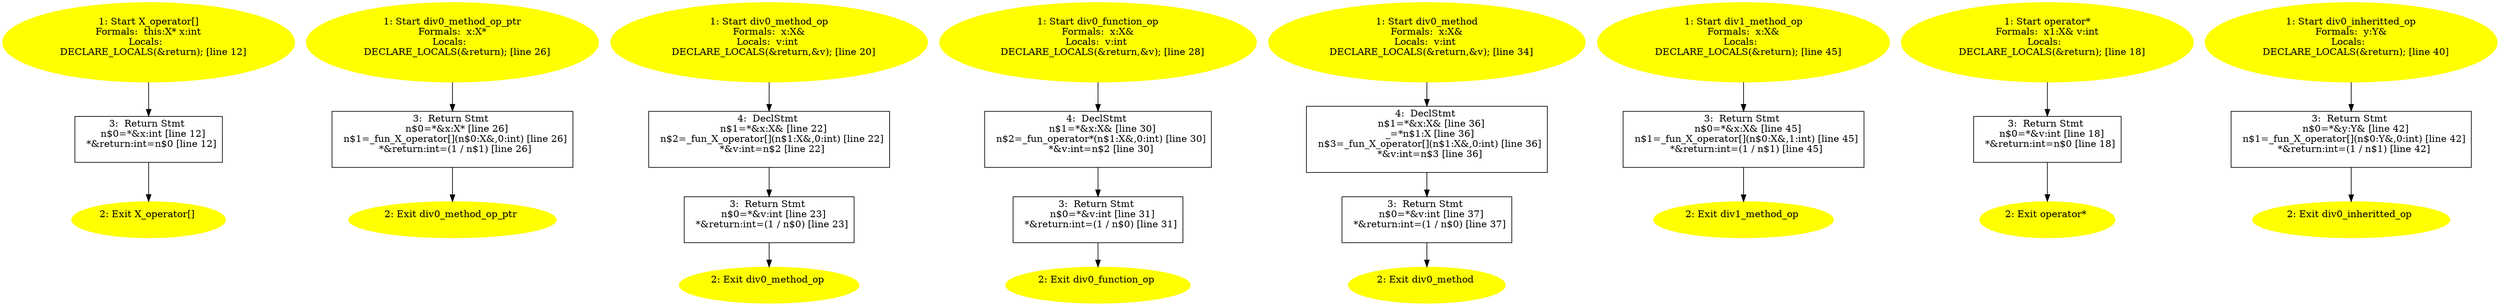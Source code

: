 /* @generated */
digraph iCFG {
"operator[]#X#(_ZN1XixEi).06c2ebd179efd21996b7e7592333f283_1" [label="1: Start X_operator[]\nFormals:  this:X* x:int\nLocals:  \n   DECLARE_LOCALS(&return); [line 12]\n " color=yellow style=filled]
	

	 "operator[]#X#(_ZN1XixEi).06c2ebd179efd21996b7e7592333f283_1" -> "operator[]#X#(_ZN1XixEi).06c2ebd179efd21996b7e7592333f283_3" ;
"operator[]#X#(_ZN1XixEi).06c2ebd179efd21996b7e7592333f283_2" [label="2: Exit X_operator[] \n  " color=yellow style=filled]
	

"operator[]#X#(_ZN1XixEi).06c2ebd179efd21996b7e7592333f283_3" [label="3:  Return Stmt \n   n$0=*&x:int [line 12]\n  *&return:int=n$0 [line 12]\n " shape="box"]
	

	 "operator[]#X#(_ZN1XixEi).06c2ebd179efd21996b7e7592333f283_3" -> "operator[]#X#(_ZN1XixEi).06c2ebd179efd21996b7e7592333f283_2" ;
"div0_method_op_ptr#_Z18div0_method_op_ptrP1X.9f859b8dfbff4649a66713bba3a306b6_1" [label="1: Start div0_method_op_ptr\nFormals:  x:X*\nLocals:  \n   DECLARE_LOCALS(&return); [line 26]\n " color=yellow style=filled]
	

	 "div0_method_op_ptr#_Z18div0_method_op_ptrP1X.9f859b8dfbff4649a66713bba3a306b6_1" -> "div0_method_op_ptr#_Z18div0_method_op_ptrP1X.9f859b8dfbff4649a66713bba3a306b6_3" ;
"div0_method_op_ptr#_Z18div0_method_op_ptrP1X.9f859b8dfbff4649a66713bba3a306b6_2" [label="2: Exit div0_method_op_ptr \n  " color=yellow style=filled]
	

"div0_method_op_ptr#_Z18div0_method_op_ptrP1X.9f859b8dfbff4649a66713bba3a306b6_3" [label="3:  Return Stmt \n   n$0=*&x:X* [line 26]\n  n$1=_fun_X_operator[](n$0:X&,0:int) [line 26]\n  *&return:int=(1 / n$1) [line 26]\n " shape="box"]
	

	 "div0_method_op_ptr#_Z18div0_method_op_ptrP1X.9f859b8dfbff4649a66713bba3a306b6_3" -> "div0_method_op_ptr#_Z18div0_method_op_ptrP1X.9f859b8dfbff4649a66713bba3a306b6_2" ;
"div0_method_op#_Z14div0_method_opR1X.d81d2c2c4fdf35360402447a5422914b_1" [label="1: Start div0_method_op\nFormals:  x:X&\nLocals:  v:int \n   DECLARE_LOCALS(&return,&v); [line 20]\n " color=yellow style=filled]
	

	 "div0_method_op#_Z14div0_method_opR1X.d81d2c2c4fdf35360402447a5422914b_1" -> "div0_method_op#_Z14div0_method_opR1X.d81d2c2c4fdf35360402447a5422914b_4" ;
"div0_method_op#_Z14div0_method_opR1X.d81d2c2c4fdf35360402447a5422914b_2" [label="2: Exit div0_method_op \n  " color=yellow style=filled]
	

"div0_method_op#_Z14div0_method_opR1X.d81d2c2c4fdf35360402447a5422914b_3" [label="3:  Return Stmt \n   n$0=*&v:int [line 23]\n  *&return:int=(1 / n$0) [line 23]\n " shape="box"]
	

	 "div0_method_op#_Z14div0_method_opR1X.d81d2c2c4fdf35360402447a5422914b_3" -> "div0_method_op#_Z14div0_method_opR1X.d81d2c2c4fdf35360402447a5422914b_2" ;
"div0_method_op#_Z14div0_method_opR1X.d81d2c2c4fdf35360402447a5422914b_4" [label="4:  DeclStmt \n   n$1=*&x:X& [line 22]\n  n$2=_fun_X_operator[](n$1:X&,0:int) [line 22]\n  *&v:int=n$2 [line 22]\n " shape="box"]
	

	 "div0_method_op#_Z14div0_method_opR1X.d81d2c2c4fdf35360402447a5422914b_4" -> "div0_method_op#_Z14div0_method_opR1X.d81d2c2c4fdf35360402447a5422914b_3" ;
"div0_function_op#_Z16div0_function_opR1X.b059414c502ac2c53935f773ac26444a_1" [label="1: Start div0_function_op\nFormals:  x:X&\nLocals:  v:int \n   DECLARE_LOCALS(&return,&v); [line 28]\n " color=yellow style=filled]
	

	 "div0_function_op#_Z16div0_function_opR1X.b059414c502ac2c53935f773ac26444a_1" -> "div0_function_op#_Z16div0_function_opR1X.b059414c502ac2c53935f773ac26444a_4" ;
"div0_function_op#_Z16div0_function_opR1X.b059414c502ac2c53935f773ac26444a_2" [label="2: Exit div0_function_op \n  " color=yellow style=filled]
	

"div0_function_op#_Z16div0_function_opR1X.b059414c502ac2c53935f773ac26444a_3" [label="3:  Return Stmt \n   n$0=*&v:int [line 31]\n  *&return:int=(1 / n$0) [line 31]\n " shape="box"]
	

	 "div0_function_op#_Z16div0_function_opR1X.b059414c502ac2c53935f773ac26444a_3" -> "div0_function_op#_Z16div0_function_opR1X.b059414c502ac2c53935f773ac26444a_2" ;
"div0_function_op#_Z16div0_function_opR1X.b059414c502ac2c53935f773ac26444a_4" [label="4:  DeclStmt \n   n$1=*&x:X& [line 30]\n  n$2=_fun_operator*(n$1:X&,0:int) [line 30]\n  *&v:int=n$2 [line 30]\n " shape="box"]
	

	 "div0_function_op#_Z16div0_function_opR1X.b059414c502ac2c53935f773ac26444a_4" -> "div0_function_op#_Z16div0_function_opR1X.b059414c502ac2c53935f773ac26444a_3" ;
"div0_method#_Z11div0_methodR1X.ec31e3210509f0a6ee02eff8b2798114_1" [label="1: Start div0_method\nFormals:  x:X&\nLocals:  v:int \n   DECLARE_LOCALS(&return,&v); [line 34]\n " color=yellow style=filled]
	

	 "div0_method#_Z11div0_methodR1X.ec31e3210509f0a6ee02eff8b2798114_1" -> "div0_method#_Z11div0_methodR1X.ec31e3210509f0a6ee02eff8b2798114_4" ;
"div0_method#_Z11div0_methodR1X.ec31e3210509f0a6ee02eff8b2798114_2" [label="2: Exit div0_method \n  " color=yellow style=filled]
	

"div0_method#_Z11div0_methodR1X.ec31e3210509f0a6ee02eff8b2798114_3" [label="3:  Return Stmt \n   n$0=*&v:int [line 37]\n  *&return:int=(1 / n$0) [line 37]\n " shape="box"]
	

	 "div0_method#_Z11div0_methodR1X.ec31e3210509f0a6ee02eff8b2798114_3" -> "div0_method#_Z11div0_methodR1X.ec31e3210509f0a6ee02eff8b2798114_2" ;
"div0_method#_Z11div0_methodR1X.ec31e3210509f0a6ee02eff8b2798114_4" [label="4:  DeclStmt \n   n$1=*&x:X& [line 36]\n  _=*n$1:X [line 36]\n  n$3=_fun_X_operator[](n$1:X&,0:int) [line 36]\n  *&v:int=n$3 [line 36]\n " shape="box"]
	

	 "div0_method#_Z11div0_methodR1X.ec31e3210509f0a6ee02eff8b2798114_4" -> "div0_method#_Z11div0_methodR1X.ec31e3210509f0a6ee02eff8b2798114_3" ;
"div1_method_op#_Z14div1_method_opR1X.7053001fe61eccdd1f65b78ae215a859_1" [label="1: Start div1_method_op\nFormals:  x:X&\nLocals:  \n   DECLARE_LOCALS(&return); [line 45]\n " color=yellow style=filled]
	

	 "div1_method_op#_Z14div1_method_opR1X.7053001fe61eccdd1f65b78ae215a859_1" -> "div1_method_op#_Z14div1_method_opR1X.7053001fe61eccdd1f65b78ae215a859_3" ;
"div1_method_op#_Z14div1_method_opR1X.7053001fe61eccdd1f65b78ae215a859_2" [label="2: Exit div1_method_op \n  " color=yellow style=filled]
	

"div1_method_op#_Z14div1_method_opR1X.7053001fe61eccdd1f65b78ae215a859_3" [label="3:  Return Stmt \n   n$0=*&x:X& [line 45]\n  n$1=_fun_X_operator[](n$0:X&,1:int) [line 45]\n  *&return:int=(1 / n$1) [line 45]\n " shape="box"]
	

	 "div1_method_op#_Z14div1_method_opR1X.7053001fe61eccdd1f65b78ae215a859_3" -> "div1_method_op#_Z14div1_method_opR1X.7053001fe61eccdd1f65b78ae215a859_2" ;
"operator*#_ZmlRK1Xi.54e2e35c1d826de55cde853ec4c8dc66_1" [label="1: Start operator*\nFormals:  x1:X& v:int\nLocals:  \n   DECLARE_LOCALS(&return); [line 18]\n " color=yellow style=filled]
	

	 "operator*#_ZmlRK1Xi.54e2e35c1d826de55cde853ec4c8dc66_1" -> "operator*#_ZmlRK1Xi.54e2e35c1d826de55cde853ec4c8dc66_3" ;
"operator*#_ZmlRK1Xi.54e2e35c1d826de55cde853ec4c8dc66_2" [label="2: Exit operator* \n  " color=yellow style=filled]
	

"operator*#_ZmlRK1Xi.54e2e35c1d826de55cde853ec4c8dc66_3" [label="3:  Return Stmt \n   n$0=*&v:int [line 18]\n  *&return:int=n$0 [line 18]\n " shape="box"]
	

	 "operator*#_ZmlRK1Xi.54e2e35c1d826de55cde853ec4c8dc66_3" -> "operator*#_ZmlRK1Xi.54e2e35c1d826de55cde853ec4c8dc66_2" ;
"div0_inheritted_op#_Z18div0_inheritted_opR1Y.b14e6f1cfc9721bb55e18550b46b4910_1" [label="1: Start div0_inheritted_op\nFormals:  y:Y&\nLocals:  \n   DECLARE_LOCALS(&return); [line 40]\n " color=yellow style=filled]
	

	 "div0_inheritted_op#_Z18div0_inheritted_opR1Y.b14e6f1cfc9721bb55e18550b46b4910_1" -> "div0_inheritted_op#_Z18div0_inheritted_opR1Y.b14e6f1cfc9721bb55e18550b46b4910_3" ;
"div0_inheritted_op#_Z18div0_inheritted_opR1Y.b14e6f1cfc9721bb55e18550b46b4910_2" [label="2: Exit div0_inheritted_op \n  " color=yellow style=filled]
	

"div0_inheritted_op#_Z18div0_inheritted_opR1Y.b14e6f1cfc9721bb55e18550b46b4910_3" [label="3:  Return Stmt \n   n$0=*&y:Y& [line 42]\n  n$1=_fun_X_operator[](n$0:Y&,0:int) [line 42]\n  *&return:int=(1 / n$1) [line 42]\n " shape="box"]
	

	 "div0_inheritted_op#_Z18div0_inheritted_opR1Y.b14e6f1cfc9721bb55e18550b46b4910_3" -> "div0_inheritted_op#_Z18div0_inheritted_opR1Y.b14e6f1cfc9721bb55e18550b46b4910_2" ;
}

